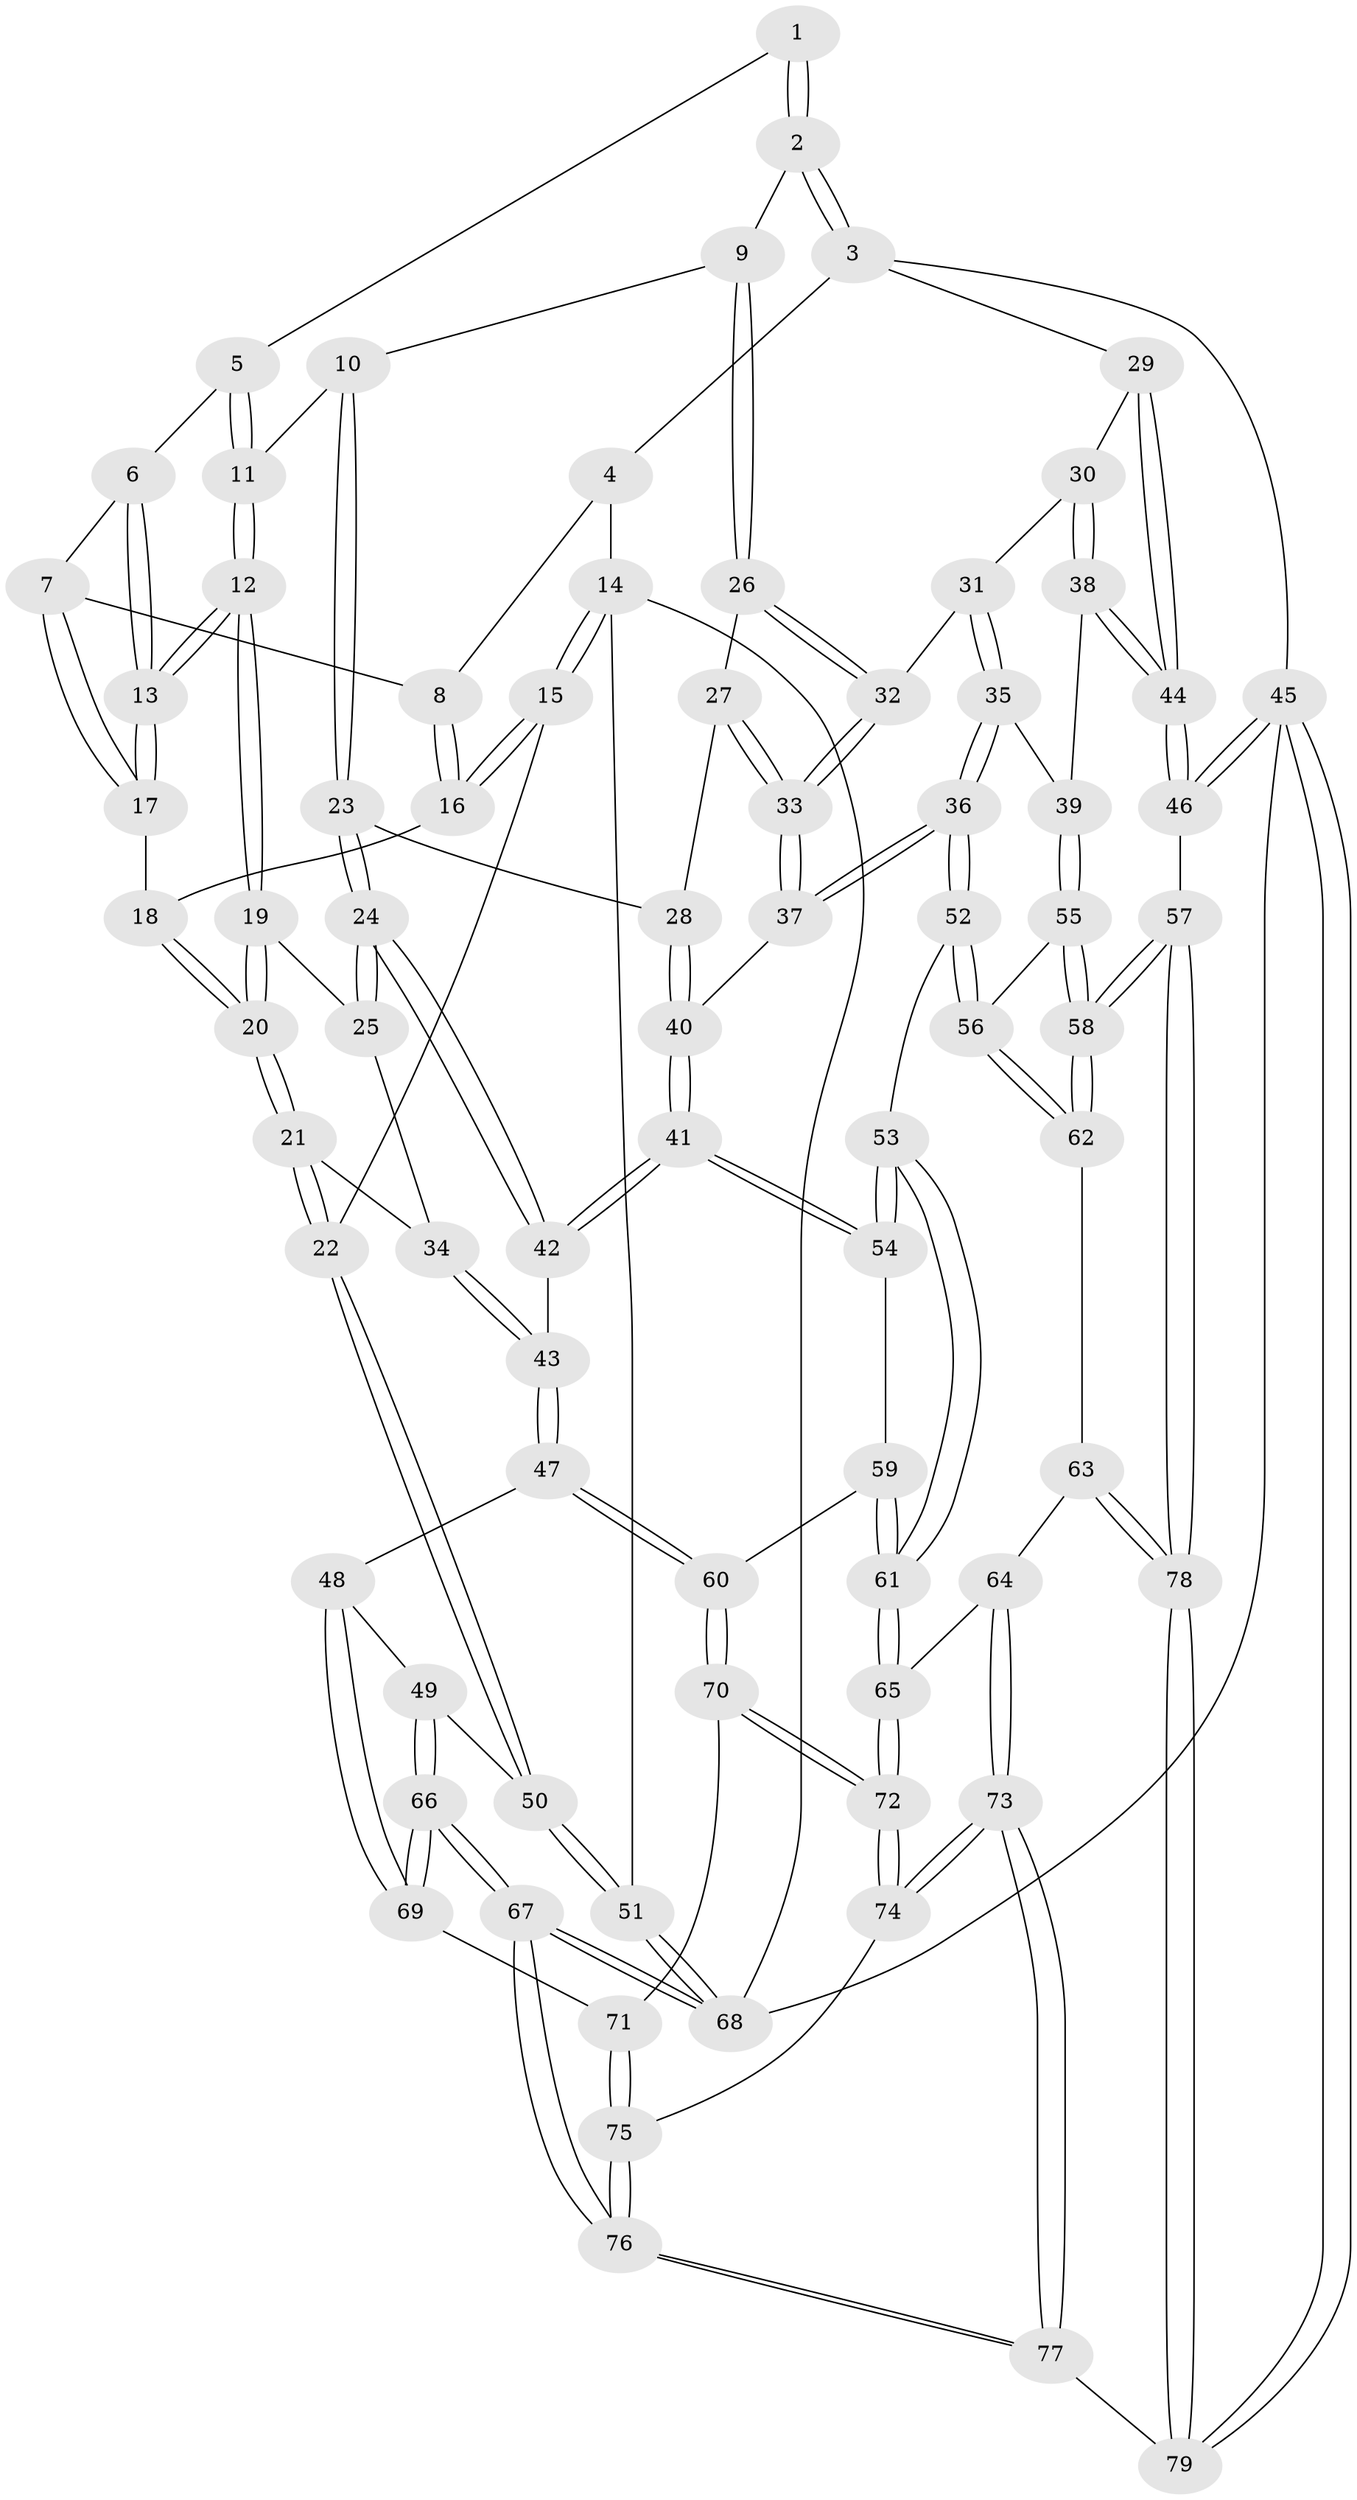 // coarse degree distribution, {5: 0.2, 4: 0.56, 3: 0.2, 2: 0.04}
// Generated by graph-tools (version 1.1) at 2025/38/03/04/25 23:38:27]
// undirected, 79 vertices, 194 edges
graph export_dot {
  node [color=gray90,style=filled];
  1 [pos="+0.40780009453990723+0"];
  2 [pos="+0.9677180185848436+0"];
  3 [pos="+1+0"];
  4 [pos="+0.21867866956624782+0"];
  5 [pos="+0.4057192986028235+0"];
  6 [pos="+0.32105407125053054+0.12342522527692096"];
  7 [pos="+0.232636652947425+0.17064429707887283"];
  8 [pos="+0.13783672414601286+0.10062157955942237"];
  9 [pos="+0.7025518034927865+0.24918065831182912"];
  10 [pos="+0.5265516056210411+0.25065258326734385"];
  11 [pos="+0.475507585938366+0.22747978285839798"];
  12 [pos="+0.3583716116318273+0.306153330457842"];
  13 [pos="+0.308358064837758+0.2598949617358966"];
  14 [pos="+0+0.2860765308142123"];
  15 [pos="+0+0.28747246972472024"];
  16 [pos="+0.057442283295485744+0.21054230540652177"];
  17 [pos="+0.24079164074144013+0.24501949869086434"];
  18 [pos="+0.2074039709367278+0.25863260990252196"];
  19 [pos="+0.3559248356468463+0.3204266568083882"];
  20 [pos="+0.19302779078792873+0.4086966877102944"];
  21 [pos="+0.17266105170935048+0.4343551561043689"];
  22 [pos="+0.15139741945104762+0.44293187080852536"];
  23 [pos="+0.5022243264852346+0.4336278077658963"];
  24 [pos="+0.4416141956160816+0.4558571725001139"];
  25 [pos="+0.38619628915072984+0.39391820785192777"];
  26 [pos="+0.7045722708931057+0.26685271634861435"];
  27 [pos="+0.6893628205745173+0.2938970741430668"];
  28 [pos="+0.5739295373037335+0.44991571037346906"];
  29 [pos="+1+0"];
  30 [pos="+0.8841202079778643+0.4056442707972122"];
  31 [pos="+0.8033133526797656+0.39861781057160683"];
  32 [pos="+0.7692114722643157+0.36649997625064684"];
  33 [pos="+0.6706077988311065+0.5272264172433897"];
  34 [pos="+0.27086817566216986+0.4740675052539899"];
  35 [pos="+0.7911059932630944+0.5069205619507114"];
  36 [pos="+0.6936056788494761+0.5684837971783268"];
  37 [pos="+0.667387741361542+0.536007002857044"];
  38 [pos="+0.9450297280020157+0.5192513742829187"];
  39 [pos="+0.8911294421692721+0.5555998543583481"];
  40 [pos="+0.6111701352554718+0.507878342129687"];
  41 [pos="+0.4981147334740033+0.6037960138796359"];
  42 [pos="+0.41918072257876143+0.5311190692046885"];
  43 [pos="+0.3498058639012115+0.565037687916092"];
  44 [pos="+1+0.534624653520263"];
  45 [pos="+1+1"];
  46 [pos="+1+0.849377407130223"];
  47 [pos="+0.3196089575021333+0.6141274279987254"];
  48 [pos="+0.2587073615768963+0.6575263160239221"];
  49 [pos="+0.1804092693723543+0.6429321261189075"];
  50 [pos="+0.13158699480779712+0.5821018392943003"];
  51 [pos="+0+0.6387994793053843"];
  52 [pos="+0.6985569823049608+0.635656710439356"];
  53 [pos="+0.6375195699292506+0.6673034799289085"];
  54 [pos="+0.5045206710853644+0.625452233531549"];
  55 [pos="+0.8825500157258945+0.581508295569739"];
  56 [pos="+0.7800063343530974+0.6963429241702109"];
  57 [pos="+1+0.8332179309392038"];
  58 [pos="+1+0.821026216486246"];
  59 [pos="+0.4831607333562252+0.670279468562387"];
  60 [pos="+0.4474722409629678+0.7087092802319108"];
  61 [pos="+0.5910312295479369+0.7663421184292241"];
  62 [pos="+0.8241252221777847+0.7976993577289976"];
  63 [pos="+0.7695733925481721+0.8539142279847007"];
  64 [pos="+0.6456382984440151+0.820405887184546"];
  65 [pos="+0.5865259513628113+0.7934243022855079"];
  66 [pos="+0+1"];
  67 [pos="+0+1"];
  68 [pos="+0+1"];
  69 [pos="+0.31598636477709224+0.7968957883814448"];
  70 [pos="+0.43698523175249476+0.7616652377126099"];
  71 [pos="+0.35576031422073784+0.8038639981837079"];
  72 [pos="+0.5382804137069773+0.8236647198873359"];
  73 [pos="+0.5766788174953749+1"];
  74 [pos="+0.5262586537621208+0.8874325900115468"];
  75 [pos="+0.40331753637162954+0.8994265115722246"];
  76 [pos="+0.3098559494340357+1"];
  77 [pos="+0.6276276408345788+1"];
  78 [pos="+0.7060770361422885+1"];
  79 [pos="+0.66048663120298+1"];
  1 -- 2;
  1 -- 2;
  1 -- 5;
  2 -- 3;
  2 -- 3;
  2 -- 9;
  3 -- 4;
  3 -- 29;
  3 -- 45;
  4 -- 8;
  4 -- 14;
  5 -- 6;
  5 -- 11;
  5 -- 11;
  6 -- 7;
  6 -- 13;
  6 -- 13;
  7 -- 8;
  7 -- 17;
  7 -- 17;
  8 -- 16;
  8 -- 16;
  9 -- 10;
  9 -- 26;
  9 -- 26;
  10 -- 11;
  10 -- 23;
  10 -- 23;
  11 -- 12;
  11 -- 12;
  12 -- 13;
  12 -- 13;
  12 -- 19;
  12 -- 19;
  13 -- 17;
  13 -- 17;
  14 -- 15;
  14 -- 15;
  14 -- 51;
  14 -- 68;
  15 -- 16;
  15 -- 16;
  15 -- 22;
  16 -- 18;
  17 -- 18;
  18 -- 20;
  18 -- 20;
  19 -- 20;
  19 -- 20;
  19 -- 25;
  20 -- 21;
  20 -- 21;
  21 -- 22;
  21 -- 22;
  21 -- 34;
  22 -- 50;
  22 -- 50;
  23 -- 24;
  23 -- 24;
  23 -- 28;
  24 -- 25;
  24 -- 25;
  24 -- 42;
  24 -- 42;
  25 -- 34;
  26 -- 27;
  26 -- 32;
  26 -- 32;
  27 -- 28;
  27 -- 33;
  27 -- 33;
  28 -- 40;
  28 -- 40;
  29 -- 30;
  29 -- 44;
  29 -- 44;
  30 -- 31;
  30 -- 38;
  30 -- 38;
  31 -- 32;
  31 -- 35;
  31 -- 35;
  32 -- 33;
  32 -- 33;
  33 -- 37;
  33 -- 37;
  34 -- 43;
  34 -- 43;
  35 -- 36;
  35 -- 36;
  35 -- 39;
  36 -- 37;
  36 -- 37;
  36 -- 52;
  36 -- 52;
  37 -- 40;
  38 -- 39;
  38 -- 44;
  38 -- 44;
  39 -- 55;
  39 -- 55;
  40 -- 41;
  40 -- 41;
  41 -- 42;
  41 -- 42;
  41 -- 54;
  41 -- 54;
  42 -- 43;
  43 -- 47;
  43 -- 47;
  44 -- 46;
  44 -- 46;
  45 -- 46;
  45 -- 46;
  45 -- 79;
  45 -- 79;
  45 -- 68;
  46 -- 57;
  47 -- 48;
  47 -- 60;
  47 -- 60;
  48 -- 49;
  48 -- 69;
  48 -- 69;
  49 -- 50;
  49 -- 66;
  49 -- 66;
  50 -- 51;
  50 -- 51;
  51 -- 68;
  51 -- 68;
  52 -- 53;
  52 -- 56;
  52 -- 56;
  53 -- 54;
  53 -- 54;
  53 -- 61;
  53 -- 61;
  54 -- 59;
  55 -- 56;
  55 -- 58;
  55 -- 58;
  56 -- 62;
  56 -- 62;
  57 -- 58;
  57 -- 58;
  57 -- 78;
  57 -- 78;
  58 -- 62;
  58 -- 62;
  59 -- 60;
  59 -- 61;
  59 -- 61;
  60 -- 70;
  60 -- 70;
  61 -- 65;
  61 -- 65;
  62 -- 63;
  63 -- 64;
  63 -- 78;
  63 -- 78;
  64 -- 65;
  64 -- 73;
  64 -- 73;
  65 -- 72;
  65 -- 72;
  66 -- 67;
  66 -- 67;
  66 -- 69;
  66 -- 69;
  67 -- 68;
  67 -- 68;
  67 -- 76;
  67 -- 76;
  69 -- 71;
  70 -- 71;
  70 -- 72;
  70 -- 72;
  71 -- 75;
  71 -- 75;
  72 -- 74;
  72 -- 74;
  73 -- 74;
  73 -- 74;
  73 -- 77;
  73 -- 77;
  74 -- 75;
  75 -- 76;
  75 -- 76;
  76 -- 77;
  76 -- 77;
  77 -- 79;
  78 -- 79;
  78 -- 79;
}
